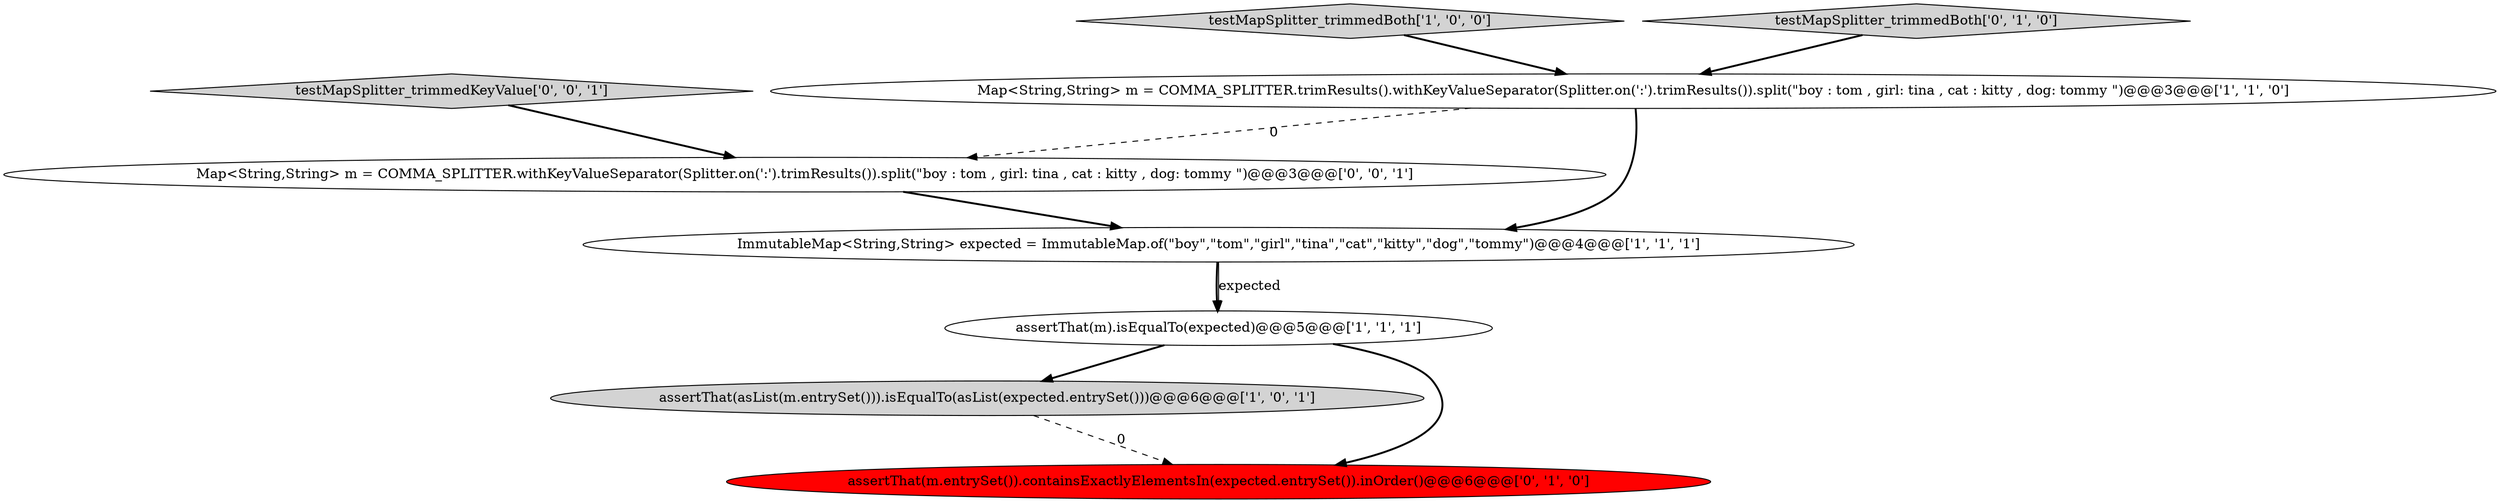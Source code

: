 digraph {
1 [style = filled, label = "Map<String,String> m = COMMA_SPLITTER.trimResults().withKeyValueSeparator(Splitter.on(':').trimResults()).split(\"boy : tom , girl: tina , cat : kitty , dog: tommy \")@@@3@@@['1', '1', '0']", fillcolor = white, shape = ellipse image = "AAA0AAABBB1BBB"];
7 [style = filled, label = "testMapSplitter_trimmedKeyValue['0', '0', '1']", fillcolor = lightgray, shape = diamond image = "AAA0AAABBB3BBB"];
8 [style = filled, label = "Map<String,String> m = COMMA_SPLITTER.withKeyValueSeparator(Splitter.on(':').trimResults()).split(\"boy : tom , girl: tina , cat : kitty , dog: tommy \")@@@3@@@['0', '0', '1']", fillcolor = white, shape = ellipse image = "AAA0AAABBB3BBB"];
0 [style = filled, label = "assertThat(asList(m.entrySet())).isEqualTo(asList(expected.entrySet()))@@@6@@@['1', '0', '1']", fillcolor = lightgray, shape = ellipse image = "AAA0AAABBB1BBB"];
2 [style = filled, label = "testMapSplitter_trimmedBoth['1', '0', '0']", fillcolor = lightgray, shape = diamond image = "AAA0AAABBB1BBB"];
5 [style = filled, label = "assertThat(m.entrySet()).containsExactlyElementsIn(expected.entrySet()).inOrder()@@@6@@@['0', '1', '0']", fillcolor = red, shape = ellipse image = "AAA1AAABBB2BBB"];
6 [style = filled, label = "testMapSplitter_trimmedBoth['0', '1', '0']", fillcolor = lightgray, shape = diamond image = "AAA0AAABBB2BBB"];
3 [style = filled, label = "ImmutableMap<String,String> expected = ImmutableMap.of(\"boy\",\"tom\",\"girl\",\"tina\",\"cat\",\"kitty\",\"dog\",\"tommy\")@@@4@@@['1', '1', '1']", fillcolor = white, shape = ellipse image = "AAA0AAABBB1BBB"];
4 [style = filled, label = "assertThat(m).isEqualTo(expected)@@@5@@@['1', '1', '1']", fillcolor = white, shape = ellipse image = "AAA0AAABBB1BBB"];
1->3 [style = bold, label=""];
6->1 [style = bold, label=""];
1->8 [style = dashed, label="0"];
0->5 [style = dashed, label="0"];
7->8 [style = bold, label=""];
4->5 [style = bold, label=""];
3->4 [style = bold, label=""];
2->1 [style = bold, label=""];
4->0 [style = bold, label=""];
8->3 [style = bold, label=""];
3->4 [style = solid, label="expected"];
}
